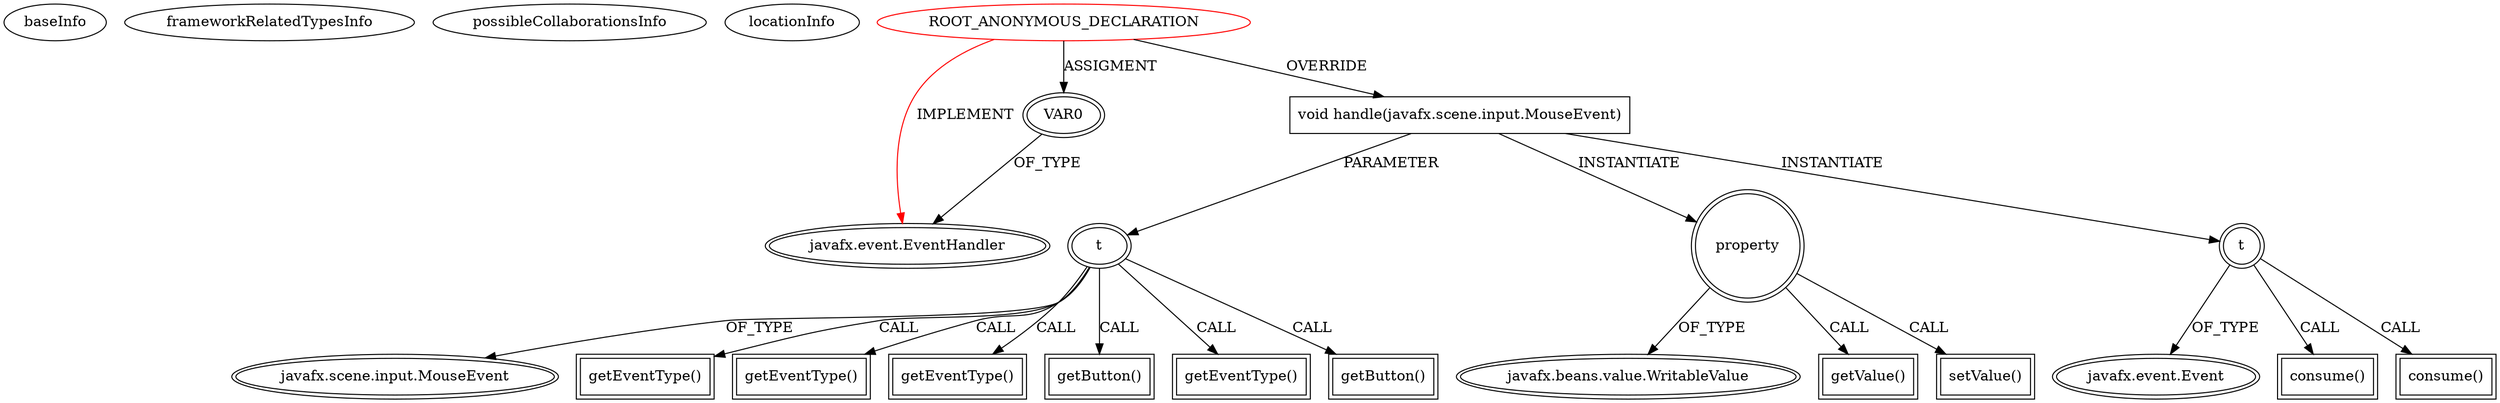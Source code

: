 digraph {
baseInfo[graphId=3397,category="extension_graph",isAnonymous=true,possibleRelation=false]
frameworkRelatedTypesInfo[0="javafx.event.EventHandler"]
possibleCollaborationsInfo[]
locationInfo[projectName="jperedadnr-RiggedHand",filePath="/jperedadnr-RiggedHand/RiggedHand-master/src/utils/DragSupport.java",contextSignature="void DragSupport(javafx.scene.Scene,javafx.scene.input.KeyCode,javafx.scene.input.MouseButton,javafx.geometry.Orientation,javafx.beans.property.Property,double)",graphId="3397"]
0[label="ROOT_ANONYMOUS_DECLARATION",vertexType="ROOT_ANONYMOUS_DECLARATION",isFrameworkType=false,color=red]
1[label="javafx.event.EventHandler",vertexType="FRAMEWORK_INTERFACE_TYPE",isFrameworkType=true,peripheries=2]
2[label="VAR0",vertexType="OUTSIDE_VARIABLE_EXPRESION",isFrameworkType=true,peripheries=2]
4[label="void handle(javafx.scene.input.MouseEvent)",vertexType="OVERRIDING_METHOD_DECLARATION",isFrameworkType=false,shape=box]
5[label="t",vertexType="PARAMETER_DECLARATION",isFrameworkType=true,peripheries=2]
6[label="javafx.scene.input.MouseEvent",vertexType="FRAMEWORK_CLASS_TYPE",isFrameworkType=true,peripheries=2]
8[label="getEventType()",vertexType="INSIDE_CALL",isFrameworkType=true,peripheries=2,shape=box]
10[label="getEventType()",vertexType="INSIDE_CALL",isFrameworkType=true,peripheries=2,shape=box]
12[label="getEventType()",vertexType="INSIDE_CALL",isFrameworkType=true,peripheries=2,shape=box]
14[label="getButton()",vertexType="INSIDE_CALL",isFrameworkType=true,peripheries=2,shape=box]
15[label="property",vertexType="VARIABLE_EXPRESION",isFrameworkType=true,peripheries=2,shape=circle]
17[label="javafx.beans.value.WritableValue",vertexType="FRAMEWORK_INTERFACE_TYPE",isFrameworkType=true,peripheries=2]
16[label="getValue()",vertexType="INSIDE_CALL",isFrameworkType=true,peripheries=2,shape=box]
18[label="t",vertexType="VARIABLE_EXPRESION",isFrameworkType=true,peripheries=2,shape=circle]
20[label="javafx.event.Event",vertexType="FRAMEWORK_CLASS_TYPE",isFrameworkType=true,peripheries=2]
19[label="consume()",vertexType="INSIDE_CALL",isFrameworkType=true,peripheries=2,shape=box]
22[label="getEventType()",vertexType="INSIDE_CALL",isFrameworkType=true,peripheries=2,shape=box]
24[label="getButton()",vertexType="INSIDE_CALL",isFrameworkType=true,peripheries=2,shape=box]
26[label="setValue()",vertexType="INSIDE_CALL",isFrameworkType=true,peripheries=2,shape=box]
28[label="consume()",vertexType="INSIDE_CALL",isFrameworkType=true,peripheries=2,shape=box]
0->1[label="IMPLEMENT",color=red]
0->2[label="ASSIGMENT"]
2->1[label="OF_TYPE"]
0->4[label="OVERRIDE"]
5->6[label="OF_TYPE"]
4->5[label="PARAMETER"]
5->8[label="CALL"]
5->10[label="CALL"]
5->12[label="CALL"]
5->14[label="CALL"]
4->15[label="INSTANTIATE"]
15->17[label="OF_TYPE"]
15->16[label="CALL"]
4->18[label="INSTANTIATE"]
18->20[label="OF_TYPE"]
18->19[label="CALL"]
5->22[label="CALL"]
5->24[label="CALL"]
15->26[label="CALL"]
18->28[label="CALL"]
}
